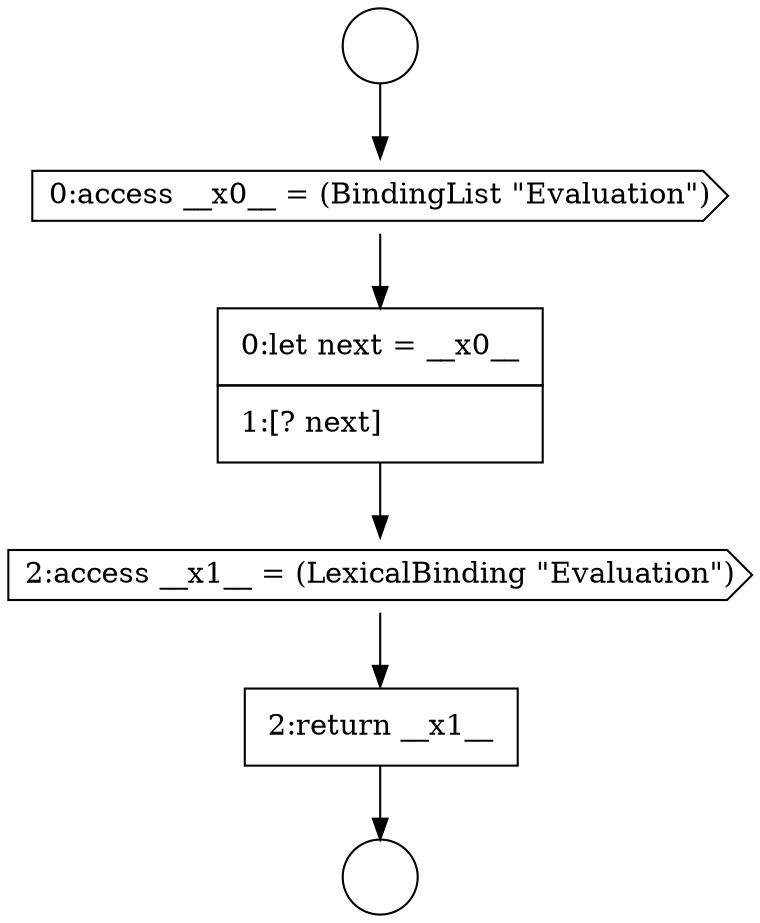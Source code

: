 digraph {
  node5589 [shape=cds, label=<<font color="black">0:access __x0__ = (BindingList &quot;Evaluation&quot;)</font>> color="black" fillcolor="white" style=filled]
  node5588 [shape=circle label=" " color="black" fillcolor="white" style=filled]
  node5587 [shape=circle label=" " color="black" fillcolor="white" style=filled]
  node5592 [shape=none, margin=0, label=<<font color="black">
    <table border="0" cellborder="1" cellspacing="0" cellpadding="10">
      <tr><td align="left">2:return __x1__</td></tr>
    </table>
  </font>> color="black" fillcolor="white" style=filled]
  node5590 [shape=none, margin=0, label=<<font color="black">
    <table border="0" cellborder="1" cellspacing="0" cellpadding="10">
      <tr><td align="left">0:let next = __x0__</td></tr>
      <tr><td align="left">1:[? next]</td></tr>
    </table>
  </font>> color="black" fillcolor="white" style=filled]
  node5591 [shape=cds, label=<<font color="black">2:access __x1__ = (LexicalBinding &quot;Evaluation&quot;)</font>> color="black" fillcolor="white" style=filled]
  node5587 -> node5589 [ color="black"]
  node5592 -> node5588 [ color="black"]
  node5589 -> node5590 [ color="black"]
  node5591 -> node5592 [ color="black"]
  node5590 -> node5591 [ color="black"]
}
